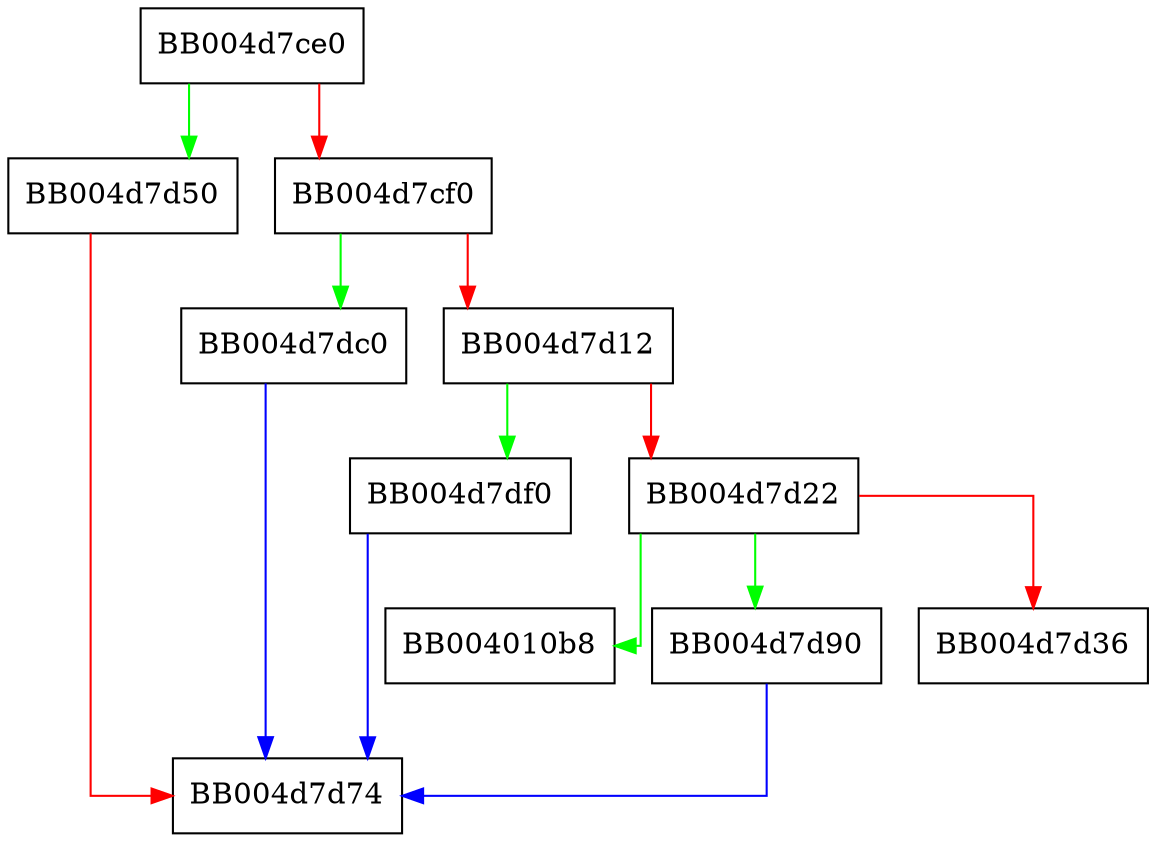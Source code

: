 digraph tls_parse_stoc_client_cert_type {
  node [shape="box"];
  graph [splines=ortho];
  BB004d7ce0 -> BB004d7d50 [color="green"];
  BB004d7ce0 -> BB004d7cf0 [color="red"];
  BB004d7cf0 -> BB004d7dc0 [color="green"];
  BB004d7cf0 -> BB004d7d12 [color="red"];
  BB004d7d12 -> BB004d7df0 [color="green"];
  BB004d7d12 -> BB004d7d22 [color="red"];
  BB004d7d22 -> BB004010b8 [color="green"];
  BB004d7d22 -> BB004d7d90 [color="green"];
  BB004d7d22 -> BB004d7d36 [color="red"];
  BB004d7d50 -> BB004d7d74 [color="red"];
  BB004d7d90 -> BB004d7d74 [color="blue"];
  BB004d7dc0 -> BB004d7d74 [color="blue"];
  BB004d7df0 -> BB004d7d74 [color="blue"];
}